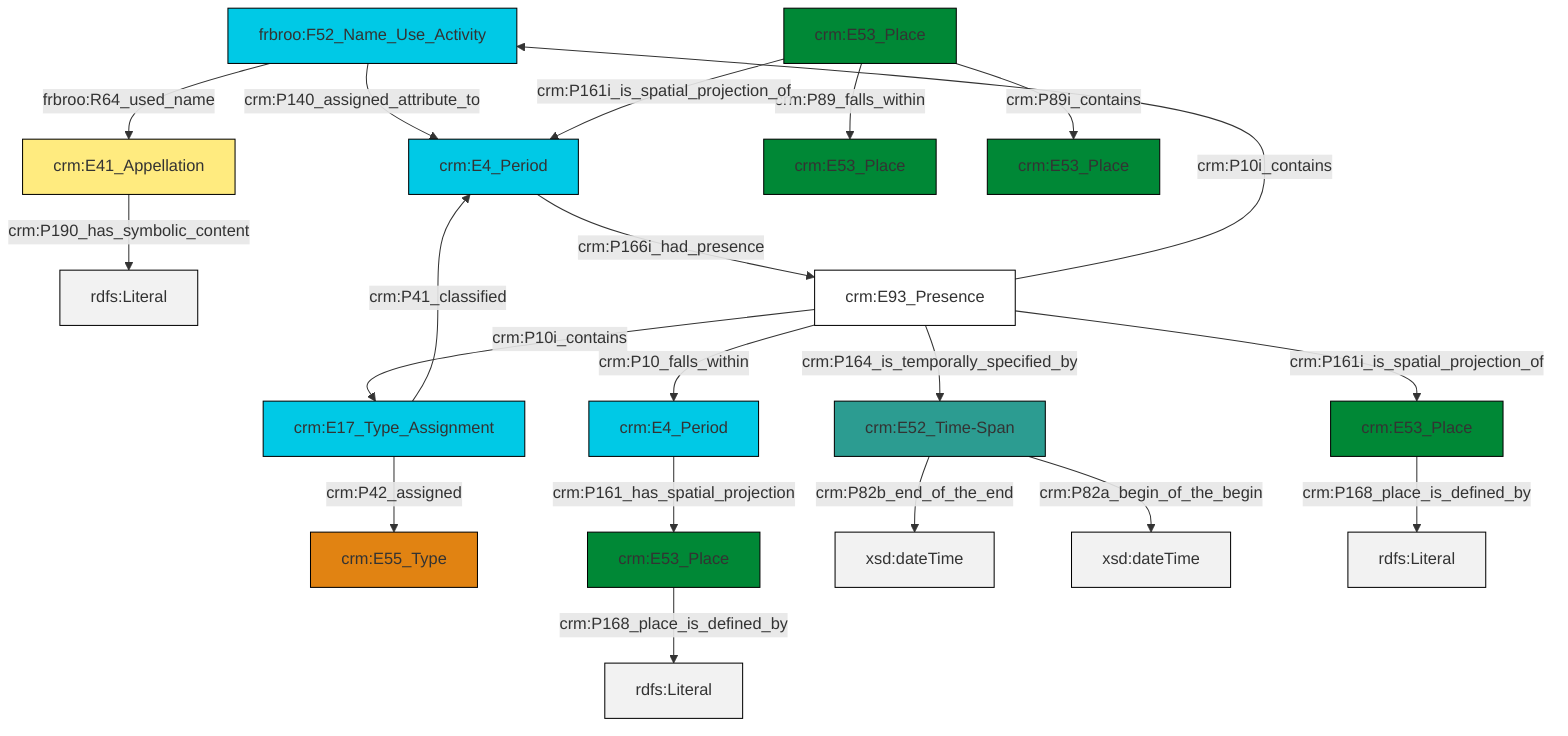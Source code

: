 graph TD
classDef Literal fill:#f2f2f2,stroke:#000000;
classDef CRM_Entity fill:#FFFFFF,stroke:#000000;
classDef Temporal_Entity fill:#00C9E6, stroke:#000000;
classDef Type fill:#E18312, stroke:#000000;
classDef Time-Span fill:#2C9C91, stroke:#000000;
classDef Appellation fill:#FFEB7F, stroke:#000000;
classDef Place fill:#008836, stroke:#000000;
classDef Persistent_Item fill:#B266B2, stroke:#000000;
classDef Conceptual_Object fill:#FFD700, stroke:#000000;
classDef Physical_Thing fill:#D2B48C, stroke:#000000;
classDef Actor fill:#f58aad, stroke:#000000;
classDef PC_Classes fill:#4ce600, stroke:#000000;
classDef Multi fill:#cccccc,stroke:#000000;

0["frbroo:F52_Name_Use_Activity"]:::Temporal_Entity -->|crm:P140_assigned_attribute_to| 1["crm:E4_Period"]:::Temporal_Entity
2["crm:E41_Appellation"]:::Appellation -->|crm:P190_has_symbolic_content| 3[rdfs:Literal]:::Literal
6["crm:E93_Presence"]:::CRM_Entity -->|crm:P161i_is_spatial_projection_of| 7["crm:E53_Place"]:::Place
11["crm:E53_Place"]:::Place -->|crm:P168_place_is_defined_by| 12[rdfs:Literal]:::Literal
14["crm:E4_Period"]:::Temporal_Entity -->|crm:P161_has_spatial_projection| 11["crm:E53_Place"]:::Place
9["crm:E52_Time-Span"]:::Time-Span -->|crm:P82b_end_of_the_end| 15[xsd:dateTime]:::Literal
17["crm:E17_Type_Assignment"]:::Temporal_Entity -->|crm:P41_classified| 1["crm:E4_Period"]:::Temporal_Entity
1["crm:E4_Period"]:::Temporal_Entity -->|crm:P166i_had_presence| 6["crm:E93_Presence"]:::CRM_Entity
9["crm:E52_Time-Span"]:::Time-Span -->|crm:P82a_begin_of_the_begin| 20[xsd:dateTime]:::Literal
6["crm:E93_Presence"]:::CRM_Entity -->|crm:P10_falls_within| 14["crm:E4_Period"]:::Temporal_Entity
22["crm:E53_Place"]:::Place -->|crm:P89_falls_within| 23["crm:E53_Place"]:::Place
6["crm:E93_Presence"]:::CRM_Entity -->|crm:P164_is_temporally_specified_by| 9["crm:E52_Time-Span"]:::Time-Span
22["crm:E53_Place"]:::Place -->|crm:P89i_contains| 24["crm:E53_Place"]:::Place
6["crm:E93_Presence"]:::CRM_Entity -->|crm:P10i_contains| 0["frbroo:F52_Name_Use_Activity"]:::Temporal_Entity
17["crm:E17_Type_Assignment"]:::Temporal_Entity -->|crm:P42_assigned| 4["crm:E55_Type"]:::Type
6["crm:E93_Presence"]:::CRM_Entity -->|crm:P10i_contains| 17["crm:E17_Type_Assignment"]:::Temporal_Entity
0["frbroo:F52_Name_Use_Activity"]:::Temporal_Entity -->|frbroo:R64_used_name| 2["crm:E41_Appellation"]:::Appellation
22["crm:E53_Place"]:::Place -->|crm:P161i_is_spatial_projection_of| 1["crm:E4_Period"]:::Temporal_Entity
7["crm:E53_Place"]:::Place -->|crm:P168_place_is_defined_by| 29[rdfs:Literal]:::Literal